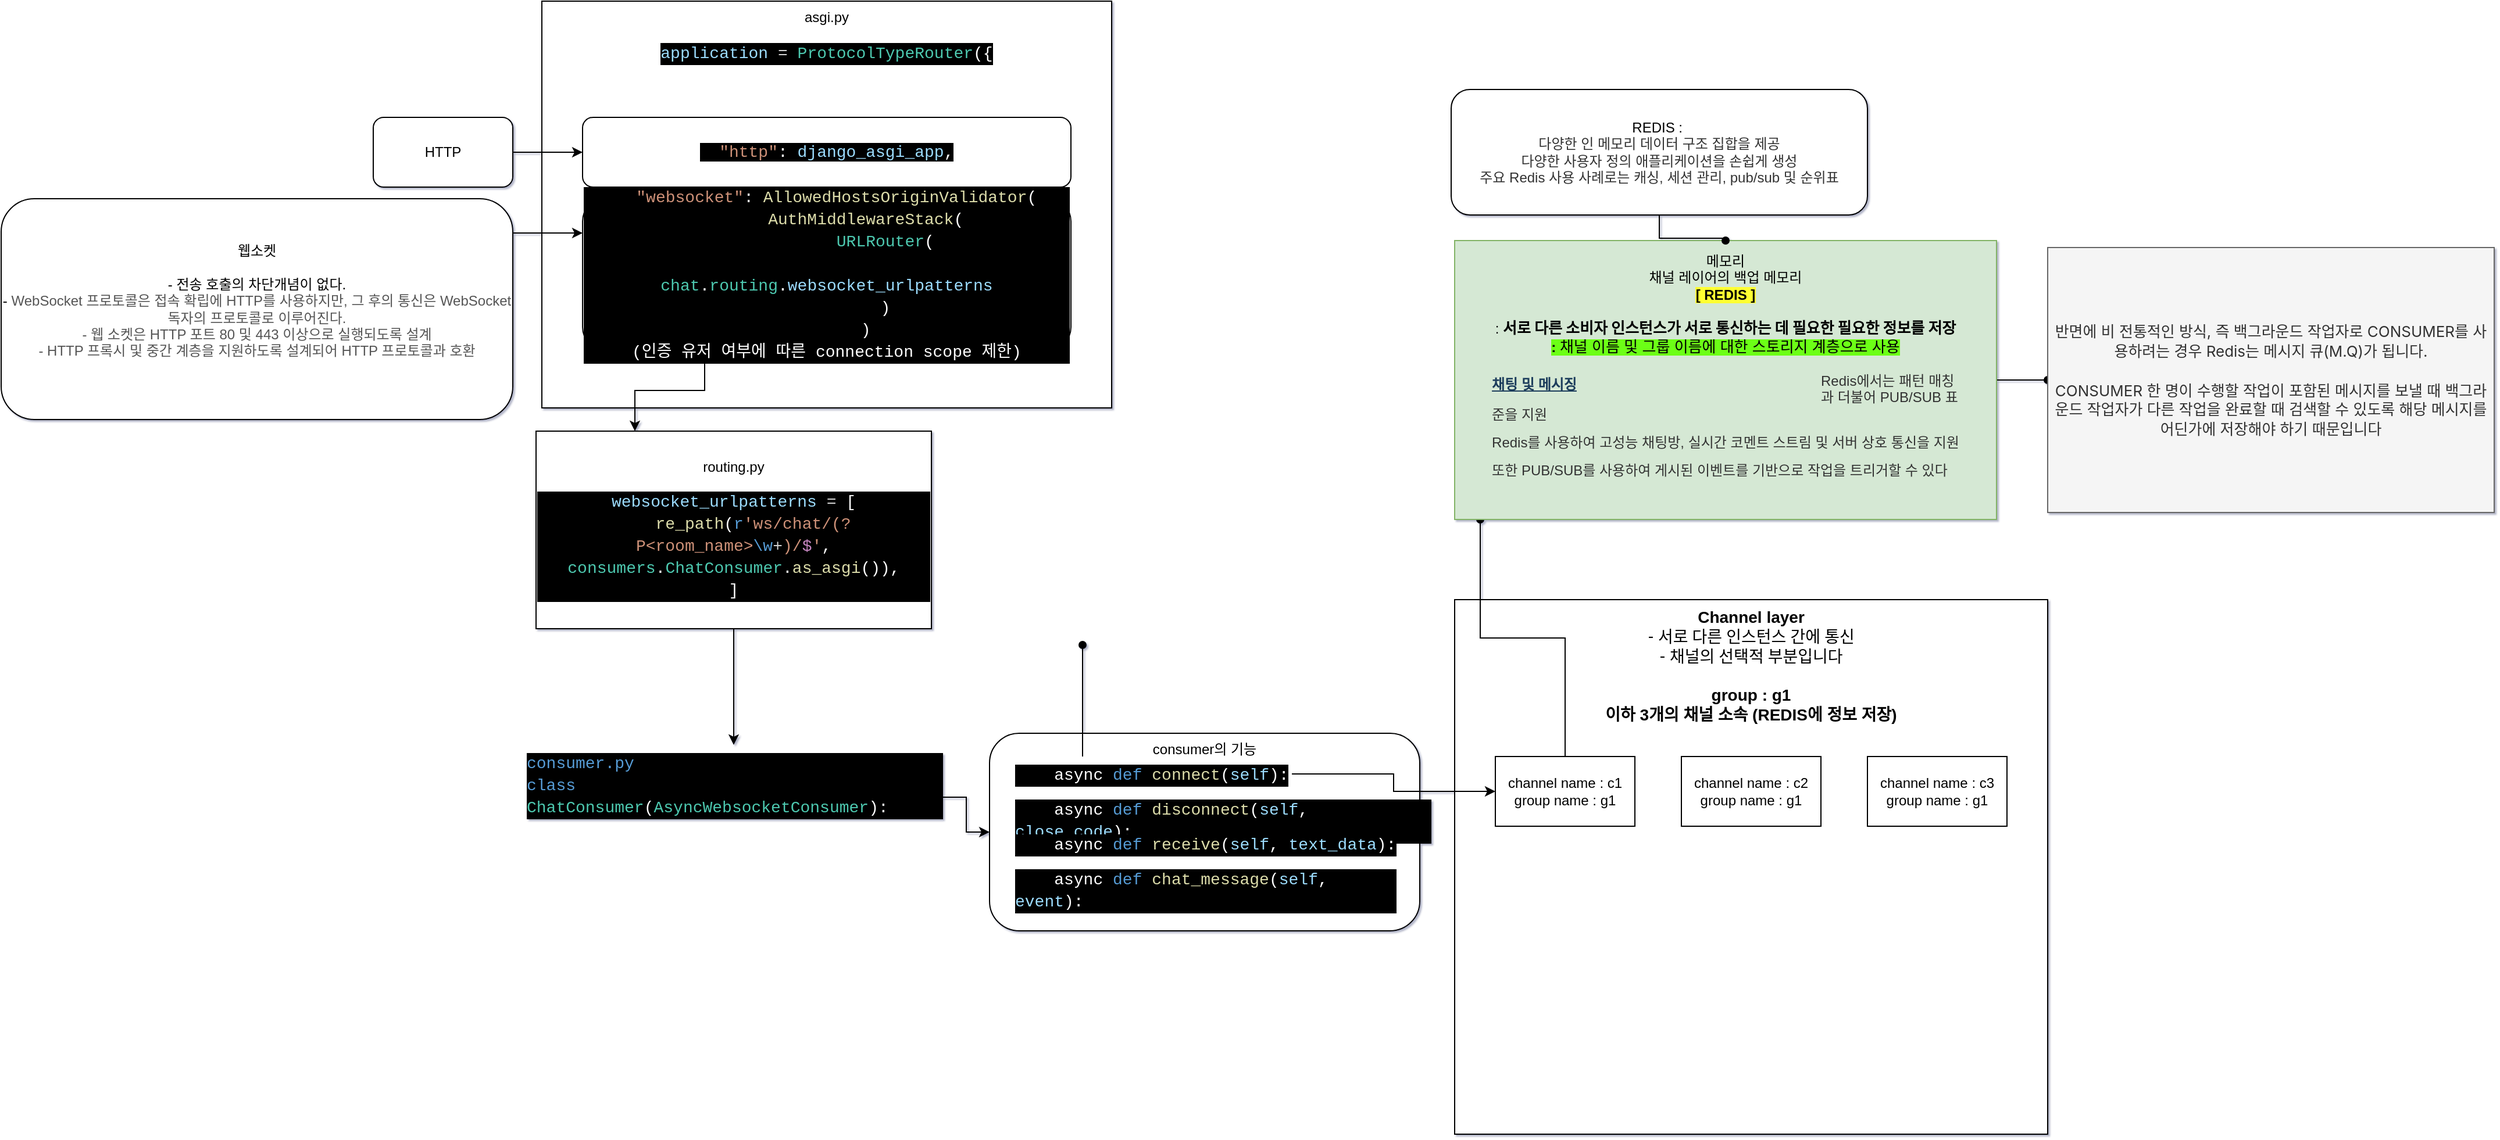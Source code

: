 <mxfile version="18.0.2" type="github">
  <diagram id="NPFsqB44y0v2ecBJwlY3" name="Page-1">
    <mxGraphModel dx="2249" dy="754" grid="1" gridSize="12" guides="1" tooltips="1" connect="1" arrows="1" fold="1" page="1" pageScale="1" pageWidth="827" pageHeight="1169" math="0" shadow="1">
      <root>
        <mxCell id="0" />
        <mxCell id="1" parent="0" />
        <mxCell id="fisEKcdaARFLmrejdQHy-31" value="&lt;font style=&quot;font-size: 14px;&quot;&gt;Channel layer &lt;span style=&quot;background-color: rgb(248, 249, 250);&quot;&gt;&lt;br&gt;&lt;/span&gt;&lt;/font&gt;&lt;div style=&quot;text-align: center; font-size: 14px;&quot;&gt;&lt;span style=&quot;background-color: rgb(255, 255, 255); font-family: Lato, proxima-nova, &amp;quot;Helvetica Neue&amp;quot;, Arial, sans-serif; font-weight: 400; text-align: left;&quot;&gt;&lt;font style=&quot;font-size: 14px;&quot;&gt;- 서로 다른 인스턴스 간에 통신&lt;/font&gt;&lt;/span&gt;&lt;/div&gt;&lt;div style=&quot;text-align: center; font-size: 14px;&quot;&gt;&lt;/div&gt;&lt;font style=&quot;font-size: 14px;&quot;&gt;&lt;span style=&quot;font-family: Lato, proxima-nova, &amp;quot;Helvetica Neue&amp;quot;, Arial, sans-serif; font-weight: 400; text-align: left; background-color: rgb(255, 255, 255);&quot;&gt;- 채널의 선택적 부분입니다&lt;/span&gt;&lt;br&gt;&lt;br&gt;group : g1 &lt;br&gt;이하 3개의 채널 소속 (REDIS에 정보 저장)&lt;/font&gt;" style="rounded=0;whiteSpace=wrap;html=1;labelBackgroundColor=none;verticalAlign=top;fontStyle=1" vertex="1" parent="1">
          <mxGeometry x="1010" y="585" width="510" height="460" as="geometry" />
        </mxCell>
        <mxCell id="fisEKcdaARFLmrejdQHy-23" value="consumer의 기능" style="rounded=1;whiteSpace=wrap;html=1;verticalAlign=top;" vertex="1" parent="1">
          <mxGeometry x="610" y="700" width="370" height="170" as="geometry" />
        </mxCell>
        <mxCell id="fisEKcdaARFLmrejdQHy-13" value="asgi.py&lt;br&gt;&lt;br&gt;&lt;div style=&quot;color: rgb(255, 255, 255); background-color: rgb(0, 0, 0); font-family: Consolas, &amp;quot;Courier New&amp;quot;, monospace; font-size: 14px; line-height: 19px;&quot;&gt;&lt;div&gt;&lt;span style=&quot;color: #9cdcfe;&quot;&gt;application&lt;/span&gt; &lt;span style=&quot;color: #d4d4d4;&quot;&gt;=&lt;/span&gt; &lt;span style=&quot;color: #4ec9b0;&quot;&gt;ProtocolTypeRouter&lt;/span&gt;({&lt;/div&gt;&lt;div&gt;&lt;span style=&quot;color: #9cdcfe;&quot;&gt;&lt;/span&gt;&lt;/div&gt;&lt;/div&gt;" style="rounded=0;whiteSpace=wrap;html=1;verticalAlign=top;" vertex="1" parent="1">
          <mxGeometry x="225" y="70" width="490" height="350" as="geometry" />
        </mxCell>
        <mxCell id="fisEKcdaARFLmrejdQHy-2" value="HTTP" style="rounded=1;whiteSpace=wrap;html=1;" vertex="1" parent="1">
          <mxGeometry x="80" y="170" width="120" height="60" as="geometry" />
        </mxCell>
        <mxCell id="fisEKcdaARFLmrejdQHy-3" value="&lt;font style=&quot;font-size: 12px;&quot;&gt;웹소켓&lt;br&gt;&lt;br style=&quot;&quot;&gt;- 전송 호출의 차단개념이 없다.&lt;br style=&quot;&quot;&gt;-&amp;nbsp;&lt;span style=&quot;color: rgb(85, 85, 85); font-family: &amp;quot;Malgun Gothic&amp;quot;, &amp;quot;맑은 고딕&amp;quot;, 굴림, gulim, 돋움, dotum, &amp;quot;Microsoft NeoGothic&amp;quot;, &amp;quot;Droid sans&amp;quot;, sans-serif; background-color: rgb(255, 255, 255);&quot;&gt;WebSocket 프로토콜은 접속 확립에 HTTP를 사용하지만, 그 후의 통신은 WebSocket 독자의 프로토콜로 이루어진다.&lt;br&gt;-&amp;nbsp;&lt;/span&gt;&lt;span style=&quot;color: rgb(85, 85, 85); font-family: &amp;quot;Noto Sans KR&amp;quot;, Arial, &amp;quot;Apple SD Gothic Neo&amp;quot;, &amp;quot;Malgun Gothic&amp;quot;, &amp;quot;맑은 고딕&amp;quot;, &amp;quot;Nanum Gothic&amp;quot;, Dotum, 돋움, Helvetica, sans-serif;&quot;&gt;웹 소켓은 HTTP 포트 80 및 443 이상으로 실행되도록 설계&lt;br&gt;&lt;/span&gt;&lt;span style=&quot;color: rgb(85, 85, 85); font-family: &amp;quot;Malgun Gothic&amp;quot;, &amp;quot;맑은 고딕&amp;quot;, 굴림, gulim, 돋움, dotum, &amp;quot;Microsoft NeoGothic&amp;quot;, &amp;quot;Droid sans&amp;quot;, sans-serif; background-color: rgb(255, 255, 255);&quot;&gt;-&amp;nbsp;&lt;/span&gt;&lt;span style=&quot;color: rgb(85, 85, 85); font-family: &amp;quot;Noto Sans KR&amp;quot;, Arial, &amp;quot;Apple SD Gothic Neo&amp;quot;, &amp;quot;Malgun Gothic&amp;quot;, &amp;quot;맑은 고딕&amp;quot;, &amp;quot;Nanum Gothic&amp;quot;, Dotum, 돋움, Helvetica, sans-serif;&quot;&gt;HTTP 프록시 및 중간 계층을 지원하도록 설계되어 HTTP 프로토콜과 호환&lt;br&gt;&lt;/span&gt;&lt;/font&gt;&lt;span style=&quot;color: rgb(85, 85, 85); font-family: &amp;quot;Malgun Gothic&amp;quot;, &amp;quot;맑은 고딕&amp;quot;, 굴림, gulim, 돋움, dotum, &amp;quot;Microsoft NeoGothic&amp;quot;, &amp;quot;Droid sans&amp;quot;, sans-serif; font-size: 12px; background-color: rgb(255, 255, 255);&quot;&gt;&lt;br&gt;&lt;/span&gt;" style="rounded=1;whiteSpace=wrap;html=1;fontSize=12;align=center;" vertex="1" parent="1">
          <mxGeometry x="-240" y="240" width="440" height="190" as="geometry" />
        </mxCell>
        <mxCell id="fisEKcdaARFLmrejdQHy-5" value="&lt;span style=&quot;background-color: rgb(0, 0, 0); font-family: Consolas, &amp;quot;Courier New&amp;quot;, monospace; font-size: 14px; color: rgb(156, 220, 254);&quot;&gt;&amp;nbsp;&amp;nbsp;&lt;/span&gt;&lt;span style=&quot;background-color: rgb(0, 0, 0); font-family: Consolas, &amp;quot;Courier New&amp;quot;, monospace; font-size: 14px; color: rgb(206, 145, 120);&quot;&gt;&quot;http&quot;&lt;/span&gt;&lt;span style=&quot;background-color: rgb(0, 0, 0); color: rgb(255, 255, 255); font-family: Consolas, &amp;quot;Courier New&amp;quot;, monospace; font-size: 14px;&quot;&gt;: &lt;/span&gt;&lt;span style=&quot;background-color: rgb(0, 0, 0); font-family: Consolas, &amp;quot;Courier New&amp;quot;, monospace; font-size: 14px; color: rgb(156, 220, 254);&quot;&gt;django_asgi_app&lt;/span&gt;&lt;span style=&quot;background-color: rgb(0, 0, 0); color: rgb(255, 255, 255); font-family: Consolas, &amp;quot;Courier New&amp;quot;, monospace; font-size: 14px;&quot;&gt;,&lt;/span&gt;&lt;br&gt;&lt;div style=&quot;color: rgb(255, 255, 255); background-color: rgb(0, 0, 0); font-family: Consolas, &amp;quot;Courier New&amp;quot;, monospace; font-size: 14px; line-height: 19px;&quot;&gt;&lt;div&gt;&lt;span style=&quot;color: #9cdcfe;&quot;&gt;&lt;/span&gt;&lt;/div&gt;&lt;/div&gt;" style="rounded=1;whiteSpace=wrap;html=1;" vertex="1" parent="1">
          <mxGeometry x="260" y="170" width="420" height="60" as="geometry" />
        </mxCell>
        <mxCell id="fisEKcdaARFLmrejdQHy-29" style="edgeStyle=orthogonalEdgeStyle;rounded=0;orthogonalLoop=1;jettySize=auto;html=1;exitX=0.25;exitY=1;exitDx=0;exitDy=0;entryX=0.25;entryY=0;entryDx=0;entryDy=0;" edge="1" parent="1" source="fisEKcdaARFLmrejdQHy-6" target="fisEKcdaARFLmrejdQHy-12">
          <mxGeometry relative="1" as="geometry" />
        </mxCell>
        <mxCell id="fisEKcdaARFLmrejdQHy-6" value="&lt;div style=&quot;color: rgb(255, 255, 255); background-color: rgb(0, 0, 0); font-family: Consolas, &amp;quot;Courier New&amp;quot;, monospace; font-size: 14px; line-height: 19px;&quot;&gt;&lt;div&gt;&lt;span style=&quot;color: #9cdcfe;&quot;&gt;&amp;nbsp; &lt;/span&gt;&lt;span style=&quot;color: #ce9178;&quot;&gt;&quot;websocket&quot;&lt;/span&gt;: &lt;span style=&quot;color: #dcdcaa;&quot;&gt;AllowedHostsOriginValidator&lt;/span&gt;(&lt;/div&gt;&lt;div&gt;&amp;nbsp; &amp;nbsp; &amp;nbsp; &amp;nbsp; &lt;span style=&quot;color: #dcdcaa;&quot;&gt;AuthMiddlewareStack&lt;/span&gt;(&lt;/div&gt;&lt;div&gt;&amp;nbsp; &amp;nbsp; &amp;nbsp; &amp;nbsp; &amp;nbsp; &amp;nbsp; &lt;span style=&quot;color: #4ec9b0;&quot;&gt;URLRouter&lt;/span&gt;(&lt;/div&gt;&lt;div&gt;&amp;nbsp; &amp;nbsp; &amp;nbsp; &amp;nbsp; &amp;nbsp; &amp;nbsp; &amp;nbsp; &amp;nbsp; &lt;span style=&quot;color: #4ec9b0;&quot;&gt;chat&lt;/span&gt;.&lt;span style=&quot;color: #4ec9b0;&quot;&gt;routing&lt;/span&gt;.&lt;span style=&quot;color: #9cdcfe;&quot;&gt;websocket_urlpatterns&lt;/span&gt;&lt;/div&gt;&lt;div&gt;&amp;nbsp; &amp;nbsp; &amp;nbsp; &amp;nbsp; &amp;nbsp; &amp;nbsp; )&lt;/div&gt;&lt;div&gt;&amp;nbsp; &amp;nbsp; &amp;nbsp; &amp;nbsp; )&lt;br&gt;(인증 유저 여부에 따른 connection scope 제한)&lt;/div&gt;&lt;/div&gt;" style="rounded=1;whiteSpace=wrap;html=1;" vertex="1" parent="1">
          <mxGeometry x="260" y="240" width="420" height="130" as="geometry" />
        </mxCell>
        <mxCell id="fisEKcdaARFLmrejdQHy-8" value="" style="endArrow=classic;html=1;rounded=0;exitX=1;exitY=0.5;exitDx=0;exitDy=0;entryX=0;entryY=0.5;entryDx=0;entryDy=0;" edge="1" parent="1" source="fisEKcdaARFLmrejdQHy-2" target="fisEKcdaARFLmrejdQHy-5">
          <mxGeometry width="50" height="50" relative="1" as="geometry">
            <mxPoint x="380" y="390" as="sourcePoint" />
            <mxPoint x="430" y="340" as="targetPoint" />
          </mxGeometry>
        </mxCell>
        <mxCell id="fisEKcdaARFLmrejdQHy-9" value="" style="endArrow=classic;html=1;rounded=0;exitX=1;exitY=0.5;exitDx=0;exitDy=0;entryX=0;entryY=0.5;entryDx=0;entryDy=0;" edge="1" parent="1">
          <mxGeometry width="50" height="50" relative="1" as="geometry">
            <mxPoint x="200" y="269.5" as="sourcePoint" />
            <mxPoint x="260" y="269.5" as="targetPoint" />
          </mxGeometry>
        </mxCell>
        <mxCell id="fisEKcdaARFLmrejdQHy-25" style="edgeStyle=orthogonalEdgeStyle;rounded=0;orthogonalLoop=1;jettySize=auto;html=1;exitX=0.5;exitY=1;exitDx=0;exitDy=0;entryX=0.5;entryY=0;entryDx=0;entryDy=0;" edge="1" parent="1" source="fisEKcdaARFLmrejdQHy-12" target="fisEKcdaARFLmrejdQHy-14">
          <mxGeometry relative="1" as="geometry" />
        </mxCell>
        <mxCell id="fisEKcdaARFLmrejdQHy-12" value="routing.py&lt;br&gt;&lt;br&gt;&lt;div style=&quot;color: rgb(255, 255, 255); background-color: rgb(0, 0, 0); font-family: Consolas, &amp;quot;Courier New&amp;quot;, monospace; font-size: 14px; line-height: 19px;&quot;&gt;&lt;div&gt;&lt;span style=&quot;color: #9cdcfe;&quot;&gt;websocket_urlpatterns&lt;/span&gt; &lt;span style=&quot;color: #d4d4d4;&quot;&gt;=&lt;/span&gt; [&lt;/div&gt;&lt;div&gt;&amp;nbsp; &amp;nbsp; &lt;span style=&quot;color: #dcdcaa;&quot;&gt;re_path&lt;/span&gt;(&lt;span style=&quot;color: #569cd6;&quot;&gt;r&lt;/span&gt;&lt;span style=&quot;color: #ce9178;&quot;&gt;&#39;ws/chat/(?P&amp;lt;room_name&amp;gt;&lt;/span&gt;&lt;span style=&quot;color: #569cd6;&quot;&gt;\w&lt;/span&gt;&lt;span style=&quot;color: #d4d4d4;&quot;&gt;+&lt;/span&gt;&lt;span style=&quot;color: #ce9178;&quot;&gt;)/&lt;/span&gt;&lt;span style=&quot;color: #c586c0;&quot;&gt;$&lt;/span&gt;&lt;span style=&quot;color: #ce9178;&quot;&gt;&#39;&lt;/span&gt;, &lt;span style=&quot;color: #4ec9b0;&quot;&gt;consumers&lt;/span&gt;.&lt;span style=&quot;color: #4ec9b0;&quot;&gt;ChatConsumer&lt;/span&gt;.&lt;span style=&quot;color: #dcdcaa;&quot;&gt;as_asgi&lt;/span&gt;()),&lt;/div&gt;&lt;div&gt;]&lt;/div&gt;&lt;/div&gt;" style="rounded=0;whiteSpace=wrap;html=1;" vertex="1" parent="1">
          <mxGeometry x="220" y="440" width="340" height="170" as="geometry" />
        </mxCell>
        <mxCell id="fisEKcdaARFLmrejdQHy-24" style="edgeStyle=orthogonalEdgeStyle;rounded=0;orthogonalLoop=1;jettySize=auto;html=1;exitX=1;exitY=0.75;exitDx=0;exitDy=0;entryX=0;entryY=0.5;entryDx=0;entryDy=0;" edge="1" parent="1" source="fisEKcdaARFLmrejdQHy-14" target="fisEKcdaARFLmrejdQHy-23">
          <mxGeometry relative="1" as="geometry" />
        </mxCell>
        <mxCell id="fisEKcdaARFLmrejdQHy-14" value="&lt;div style=&quot;color: rgb(255, 255, 255); background-color: rgb(0, 0, 0); font-family: Consolas, &amp;quot;Courier New&amp;quot;, monospace; font-weight: normal; font-size: 14px; line-height: 19px;&quot;&gt;&lt;div&gt;&lt;span style=&quot;color: #569cd6;&quot;&gt;consumer.py&lt;br&gt;class&lt;/span&gt;&lt;span style=&quot;color: #ffffff;&quot;&gt; &lt;/span&gt;&lt;span style=&quot;color: #4ec9b0;&quot;&gt;ChatConsumer&lt;/span&gt;&lt;span style=&quot;color: #ffffff;&quot;&gt;(&lt;/span&gt;&lt;span style=&quot;color: #4ec9b0;&quot;&gt;AsyncWebsocketConsumer&lt;/span&gt;&lt;span style=&quot;color: #ffffff;&quot;&gt;):&lt;/span&gt;&lt;/div&gt;&lt;/div&gt;" style="text;whiteSpace=wrap;html=1;" vertex="1" parent="1">
          <mxGeometry x="210" y="710" width="360" height="60" as="geometry" />
        </mxCell>
        <mxCell id="fisEKcdaARFLmrejdQHy-30" style="edgeStyle=orthogonalEdgeStyle;rounded=0;orthogonalLoop=1;jettySize=auto;html=1;exitX=1;exitY=0.5;exitDx=0;exitDy=0;entryX=0;entryY=0.5;entryDx=0;entryDy=0;" edge="1" parent="1" source="fisEKcdaARFLmrejdQHy-18" target="fisEKcdaARFLmrejdQHy-26">
          <mxGeometry relative="1" as="geometry" />
        </mxCell>
        <mxCell id="fisEKcdaARFLmrejdQHy-42" style="edgeStyle=orthogonalEdgeStyle;rounded=0;orthogonalLoop=1;jettySize=auto;html=1;exitX=0.25;exitY=0;exitDx=0;exitDy=0;fontSize=14;endArrow=oval;endFill=1;" edge="1" parent="1" source="fisEKcdaARFLmrejdQHy-18">
          <mxGeometry relative="1" as="geometry">
            <mxPoint x="690" y="624" as="targetPoint" />
          </mxGeometry>
        </mxCell>
        <mxCell id="fisEKcdaARFLmrejdQHy-18" value="&lt;div style=&quot;color: rgb(255, 255, 255); background-color: rgb(0, 0, 0); font-family: Consolas, &amp;quot;Courier New&amp;quot;, monospace; font-weight: normal; font-size: 14px; line-height: 19px;&quot;&gt;&lt;div&gt;&lt;span style=&quot;color: #ffffff;&quot;&gt;&amp;nbsp; &amp;nbsp; async &lt;/span&gt;&lt;span style=&quot;color: #569cd6;&quot;&gt;def&lt;/span&gt;&lt;span style=&quot;color: #ffffff;&quot;&gt; &lt;/span&gt;&lt;span style=&quot;color: #dcdcaa;&quot;&gt;connect&lt;/span&gt;&lt;span style=&quot;color: #ffffff;&quot;&gt;(&lt;/span&gt;&lt;span style=&quot;color: #9cdcfe;&quot;&gt;self&lt;/span&gt;&lt;span style=&quot;color: #ffffff;&quot;&gt;):&lt;/span&gt;&lt;/div&gt;&lt;div&gt;&lt;span style=&quot;color: #ffffff;&quot;&gt;&lt;/span&gt;&lt;/div&gt;&lt;/div&gt;" style="text;whiteSpace=wrap;html=1;" vertex="1" parent="1">
          <mxGeometry x="630" y="720" width="240" height="30" as="geometry" />
        </mxCell>
        <mxCell id="fisEKcdaARFLmrejdQHy-19" value="&lt;div style=&quot;color: rgb(255, 255, 255); background-color: rgb(0, 0, 0); font-family: Consolas, &amp;quot;Courier New&amp;quot;, monospace; font-weight: normal; font-size: 14px; line-height: 19px;&quot;&gt;&lt;div&gt;&lt;span style=&quot;color: #ffffff;&quot;&gt;&amp;nbsp; &amp;nbsp; async &lt;/span&gt;&lt;span style=&quot;color: #569cd6;&quot;&gt;def&lt;/span&gt;&lt;span style=&quot;color: #ffffff;&quot;&gt; &lt;/span&gt;&lt;span style=&quot;color: #dcdcaa;&quot;&gt;disconnect&lt;/span&gt;&lt;span style=&quot;color: #ffffff;&quot;&gt;(&lt;/span&gt;&lt;span style=&quot;color: #9cdcfe;&quot;&gt;self&lt;/span&gt;&lt;span style=&quot;color: #ffffff;&quot;&gt;, &lt;/span&gt;&lt;span style=&quot;color: #9cdcfe;&quot;&gt;close_code&lt;/span&gt;&lt;span style=&quot;color: #ffffff;&quot;&gt;):&lt;/span&gt;&lt;/div&gt;&lt;div&gt;&lt;span style=&quot;color: #ffffff;&quot;&gt;&lt;/span&gt;&lt;/div&gt;&lt;/div&gt;" style="text;whiteSpace=wrap;html=1;" vertex="1" parent="1">
          <mxGeometry x="630" y="750" width="360" height="30" as="geometry" />
        </mxCell>
        <mxCell id="fisEKcdaARFLmrejdQHy-21" value="&lt;div style=&quot;color: rgb(255, 255, 255); background-color: rgb(0, 0, 0); font-family: Consolas, &amp;quot;Courier New&amp;quot;, monospace; font-weight: normal; font-size: 14px; line-height: 19px;&quot;&gt;&lt;div&gt;&lt;span style=&quot;color: #ffffff;&quot;&gt;&amp;nbsp; &amp;nbsp; async &lt;/span&gt;&lt;span style=&quot;color: #569cd6;&quot;&gt;def&lt;/span&gt;&lt;span style=&quot;color: #ffffff;&quot;&gt; &lt;/span&gt;&lt;span style=&quot;color: #dcdcaa;&quot;&gt;receive&lt;/span&gt;&lt;span style=&quot;color: #ffffff;&quot;&gt;(&lt;/span&gt;&lt;span style=&quot;color: #9cdcfe;&quot;&gt;self&lt;/span&gt;&lt;span style=&quot;color: #ffffff;&quot;&gt;, &lt;/span&gt;&lt;span style=&quot;color: #9cdcfe;&quot;&gt;text_data&lt;/span&gt;&lt;span style=&quot;color: #ffffff;&quot;&gt;):&lt;/span&gt;&lt;/div&gt;&lt;div&gt;&lt;span style=&quot;color: #ffffff;&quot;&gt;&lt;/span&gt;&lt;/div&gt;&lt;/div&gt;" style="text;whiteSpace=wrap;html=1;" vertex="1" parent="1">
          <mxGeometry x="630" y="780" width="330" height="30" as="geometry" />
        </mxCell>
        <mxCell id="fisEKcdaARFLmrejdQHy-22" value="&lt;div style=&quot;color: rgb(255, 255, 255); background-color: rgb(0, 0, 0); font-family: Consolas, &amp;quot;Courier New&amp;quot;, monospace; font-weight: normal; font-size: 14px; line-height: 19px;&quot;&gt;&lt;div&gt;&lt;span style=&quot;color: #ffffff;&quot;&gt;&amp;nbsp; &amp;nbsp; async &lt;/span&gt;&lt;span style=&quot;color: #569cd6;&quot;&gt;def&lt;/span&gt;&lt;span style=&quot;color: #ffffff;&quot;&gt; &lt;/span&gt;&lt;span style=&quot;color: #dcdcaa;&quot;&gt;chat_message&lt;/span&gt;&lt;span style=&quot;color: #ffffff;&quot;&gt;(&lt;/span&gt;&lt;span style=&quot;color: #9cdcfe;&quot;&gt;self&lt;/span&gt;&lt;span style=&quot;color: #ffffff;&quot;&gt;, &lt;/span&gt;&lt;span style=&quot;color: #9cdcfe;&quot;&gt;event&lt;/span&gt;&lt;span style=&quot;color: #ffffff;&quot;&gt;):&lt;/span&gt;&lt;/div&gt;&lt;div&gt;&lt;span style=&quot;color: #ffffff;&quot;&gt;&lt;/span&gt;&lt;/div&gt;&lt;/div&gt;" style="text;whiteSpace=wrap;html=1;" vertex="1" parent="1">
          <mxGeometry x="630" y="810" width="330" height="30" as="geometry" />
        </mxCell>
        <mxCell id="fisEKcdaARFLmrejdQHy-39" style="edgeStyle=orthogonalEdgeStyle;rounded=0;orthogonalLoop=1;jettySize=auto;html=1;exitX=0.5;exitY=0;exitDx=0;exitDy=0;fontSize=14;endArrow=oval;endFill=1;" edge="1" parent="1" source="fisEKcdaARFLmrejdQHy-26" target="fisEKcdaARFLmrejdQHy-34">
          <mxGeometry relative="1" as="geometry">
            <Array as="points">
              <mxPoint x="1105" y="618" />
              <mxPoint x="1032" y="618" />
            </Array>
          </mxGeometry>
        </mxCell>
        <mxCell id="fisEKcdaARFLmrejdQHy-26" value="channel name : c1&lt;br&gt;group name : g1" style="rounded=0;whiteSpace=wrap;html=1;labelBackgroundColor=none;" vertex="1" parent="1">
          <mxGeometry x="1045" y="720" width="120" height="60" as="geometry" />
        </mxCell>
        <mxCell id="fisEKcdaARFLmrejdQHy-32" value="channel name : c2&lt;br&gt;group name : g1" style="rounded=0;whiteSpace=wrap;html=1;labelBackgroundColor=none;" vertex="1" parent="1">
          <mxGeometry x="1205" y="720" width="120" height="60" as="geometry" />
        </mxCell>
        <mxCell id="fisEKcdaARFLmrejdQHy-33" value="channel name : c3&lt;br&gt;group name : g1" style="rounded=0;whiteSpace=wrap;html=1;labelBackgroundColor=none;" vertex="1" parent="1">
          <mxGeometry x="1365" y="720" width="120" height="60" as="geometry" />
        </mxCell>
        <mxCell id="fisEKcdaARFLmrejdQHy-41" value="" style="edgeStyle=orthogonalEdgeStyle;rounded=0;orthogonalLoop=1;jettySize=auto;html=1;fontSize=14;endArrow=oval;endFill=1;" edge="1" parent="1" source="fisEKcdaARFLmrejdQHy-34" target="fisEKcdaARFLmrejdQHy-40">
          <mxGeometry relative="1" as="geometry" />
        </mxCell>
        <mxCell id="fisEKcdaARFLmrejdQHy-34" value="&lt;font style=&quot;font-size: 12px;&quot;&gt;메모리&lt;br&gt;채널 레이어의 백업 메모리&lt;br&gt;&lt;span style=&quot;background-color: rgb(255, 255, 51);&quot;&gt;&lt;b&gt;[ REDIS ]&lt;br&gt;&lt;/b&gt;&lt;/span&gt;&lt;br&gt;:&amp;nbsp;&lt;b&gt;&lt;span style=&quot;font-family: -apple-system, BlinkMacSystemFont, &amp;quot;Segoe UI Adjusted&amp;quot;, &amp;quot;Segoe UI&amp;quot;, &amp;quot;Liberation Sans&amp;quot;, sans-serif; font-size: 13px; text-align: left;&quot;&gt;서로 다른 소비자 인스턴스가 서로 통신하는 데 필요한 필요한 정보를 저장&lt;br&gt;&lt;/span&gt;&lt;span style=&quot;background-color: rgb(108, 255, 23);&quot;&gt;:&amp;nbsp;&lt;/span&gt;&lt;/b&gt;&lt;span style=&quot;background-color: rgb(108, 255, 23);&quot;&gt;&lt;span style=&quot;font-family: -apple-system, BlinkMacSystemFont, &amp;quot;Segoe UI Adjusted&amp;quot;, &amp;quot;Segoe UI&amp;quot;, &amp;quot;Liberation Sans&amp;quot;, sans-serif; font-size: 13px; text-align: left;&quot;&gt;채널 이름 및 그룹 이름에 대한 스토리지 계층으로 사용&lt;/span&gt;&lt;b&gt;&lt;br&gt;&lt;/b&gt;&lt;/span&gt;&lt;br&gt;&lt;/font&gt;&lt;div style=&quot;box-sizing: border-box; direction: ltr; color: rgb(51, 51, 51); font-family: &amp;quot;Malgun Gothic&amp;quot;, sans-serif; text-align: left;&quot; class=&quot;title-wrapper&quot;&gt;&lt;div style=&quot;box-sizing: border-box; direction: ltr; width: auto; max-width: none; margin: 0px -10px; min-width: 0px;&quot; class=&quot;row title&quot;&gt;&lt;div style=&quot;box-sizing: border-box; direction: ltr; float: left; min-height: 2px; padding: 0px 10px; position: relative; width: 292.984px;&quot; class=&quot;twelve columns&quot;&gt;&lt;h3 style=&quot;box-sizing: border-box; margin: 0px; line-height: 1.3em; color: rgb(31, 61, 92); text-rendering: optimizelegibility;&quot; id=&quot;채팅_및_메시징_&quot;&gt;&lt;a style=&quot;box-sizing: border-box; color: inherit; font-size: 12px;&quot; name=&quot;채팅_및_메시징_&quot;&gt;&lt;font style=&quot;font-size: 12px;&quot;&gt;채팅 및 메시징&lt;/font&gt;&lt;/a&gt;&lt;/h3&gt;&lt;/div&gt;&lt;/div&gt;&lt;/div&gt;&lt;div style=&quot;box-sizing: border-box; direction: ltr; margin-bottom: 25px; font-family: &amp;quot;Malgun Gothic&amp;quot;, sans-serif; color: rgb(51, 51, 51); text-align: left;&quot; class=&quot;aws-text-box&quot;&gt;&lt;div style=&quot;box-sizing: border-box; direction: ltr;&quot;&gt;&lt;p style=&quot;box-sizing: border-box; margin: 0px 0px 0.8em;&quot;&gt;&lt;font style=&quot;font-size: 12px;&quot;&gt;Redis에서는 패턴 매칭과 더불어 PUB/SUB 표준을 지원&lt;/font&gt;&lt;/p&gt;&lt;p style=&quot;box-sizing: border-box; margin: 0px 0px 0.8em;&quot;&gt;&lt;font style=&quot;font-size: 12px;&quot;&gt;Redis를 사용하여 고성능 채팅방, 실시간 코멘트 스트림 및 서버 상호 통신을 지원&lt;/font&gt;&lt;/p&gt;&lt;p style=&quot;box-sizing: border-box; margin: 0px 0px 0.8em;&quot;&gt;&lt;font style=&quot;font-size: 12px;&quot;&gt;또한 PUB/SUB를 사용하여 게시된 이벤트를 기반으로 작업을 트리거할 수 있다&lt;/font&gt;&lt;/p&gt;&lt;/div&gt;&lt;/div&gt;" style="whiteSpace=wrap;html=1;labelBackgroundColor=none;labelBorderColor=none;fillColor=#d5e8d4;strokeColor=#82b366;" vertex="1" parent="1">
          <mxGeometry x="1010" y="276" width="466" height="240" as="geometry" />
        </mxCell>
        <mxCell id="fisEKcdaARFLmrejdQHy-40" value="&lt;span style=&quot;font-family: -apple-system, BlinkMacSystemFont, &amp;quot;Segoe UI Adjusted&amp;quot;, &amp;quot;Segoe UI&amp;quot;, &amp;quot;Liberation Sans&amp;quot;, sans-serif; font-size: 13px; text-align: left;&quot;&gt;반면에 비 전통적인 방식, 즉 백그라운드 작업자로 CONSUMER를 사용하려는 경우 Redis는 메시지 큐(M.Q)가 됩니다.&lt;br&gt;&lt;br&gt;&lt;/span&gt;&lt;span style=&quot;font-family: -apple-system, BlinkMacSystemFont, &amp;quot;Segoe UI Adjusted&amp;quot;, &amp;quot;Segoe UI&amp;quot;, &amp;quot;Liberation Sans&amp;quot;, sans-serif; font-size: 13px; text-align: left;&quot;&gt;CONSUMER 한 명이 수행할 작업이 포함된 메시지를 보낼 때 백그라운드 작업자가 다른 작업을 완료할 때 검색할 수 있도록 해당 메시지를 어딘가에 저장해야 하기 때문입니다&lt;/span&gt;&lt;span style=&quot;font-family: -apple-system, BlinkMacSystemFont, &amp;quot;Segoe UI Adjusted&amp;quot;, &amp;quot;Segoe UI&amp;quot;, &amp;quot;Liberation Sans&amp;quot;, sans-serif; font-size: 13px; text-align: left;&quot;&gt;&lt;br&gt;&lt;/span&gt;" style="whiteSpace=wrap;html=1;labelBackgroundColor=none;labelBorderColor=none;fontSize=14;fillColor=#f5f5f5;fontColor=#333333;strokeColor=#666666;" vertex="1" parent="1">
          <mxGeometry x="1520" y="282" width="384" height="228" as="geometry" />
        </mxCell>
        <mxCell id="fisEKcdaARFLmrejdQHy-45" value="" style="edgeStyle=orthogonalEdgeStyle;rounded=0;orthogonalLoop=1;jettySize=auto;html=1;fontSize=12;endArrow=oval;endFill=1;" edge="1" parent="1" source="fisEKcdaARFLmrejdQHy-44" target="fisEKcdaARFLmrejdQHy-34">
          <mxGeometry relative="1" as="geometry" />
        </mxCell>
        <mxCell id="fisEKcdaARFLmrejdQHy-44" value="&lt;span style=&quot;&quot;&gt;REDIS :&amp;nbsp;&lt;/span&gt;&lt;br style=&quot;&quot;&gt;&lt;span style=&quot;color: rgb(51, 51, 51); font-family: &amp;quot;Malgun Gothic&amp;quot;, sans-serif; text-align: left;&quot;&gt;다양한 인 메모리 데이터 구조 집합을 제공&lt;br&gt;다양한 사용자 정의 애플리케이션을 손쉽게 생성&lt;br&gt;주요 Redis 사용 사례로는 캐싱, 세션 관리, pub/sub 및 순위표&lt;/span&gt;" style="rounded=1;whiteSpace=wrap;html=1;labelBackgroundColor=none;labelBorderColor=none;fontSize=12;" vertex="1" parent="1">
          <mxGeometry x="1007" y="146" width="358" height="108" as="geometry" />
        </mxCell>
      </root>
    </mxGraphModel>
  </diagram>
</mxfile>
